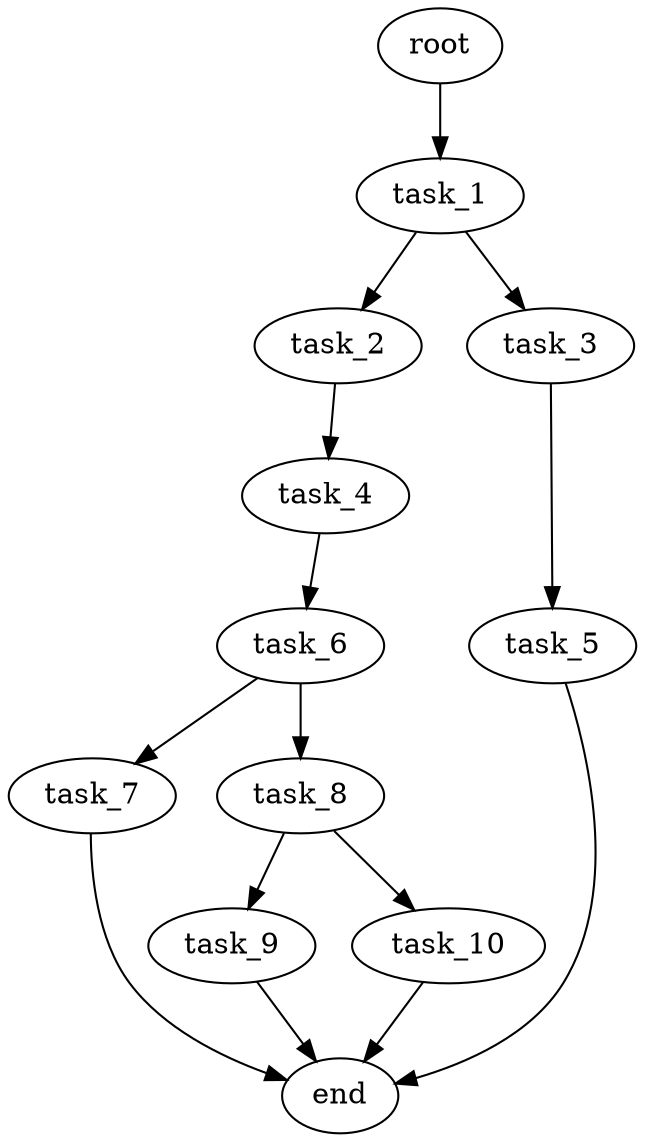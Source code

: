digraph G {
  root [size="0.000000e+00"];
  task_1 [size="9.355207e+10"];
  task_2 [size="5.710860e+10"];
  task_3 [size="4.727238e+10"];
  task_4 [size="7.846410e+10"];
  task_5 [size="8.075162e+10"];
  task_6 [size="1.904909e+10"];
  task_7 [size="9.702112e+09"];
  task_8 [size="4.311081e+10"];
  task_9 [size="4.236363e+10"];
  task_10 [size="4.670780e+10"];
  end [size="0.000000e+00"];

  root -> task_1 [size="1.000000e-12"];
  task_1 -> task_2 [size="5.710860e+08"];
  task_1 -> task_3 [size="4.727238e+08"];
  task_2 -> task_4 [size="7.846410e+08"];
  task_3 -> task_5 [size="8.075162e+08"];
  task_4 -> task_6 [size="1.904909e+08"];
  task_5 -> end [size="1.000000e-12"];
  task_6 -> task_7 [size="9.702112e+07"];
  task_6 -> task_8 [size="4.311081e+08"];
  task_7 -> end [size="1.000000e-12"];
  task_8 -> task_9 [size="4.236363e+08"];
  task_8 -> task_10 [size="4.670780e+08"];
  task_9 -> end [size="1.000000e-12"];
  task_10 -> end [size="1.000000e-12"];
}
